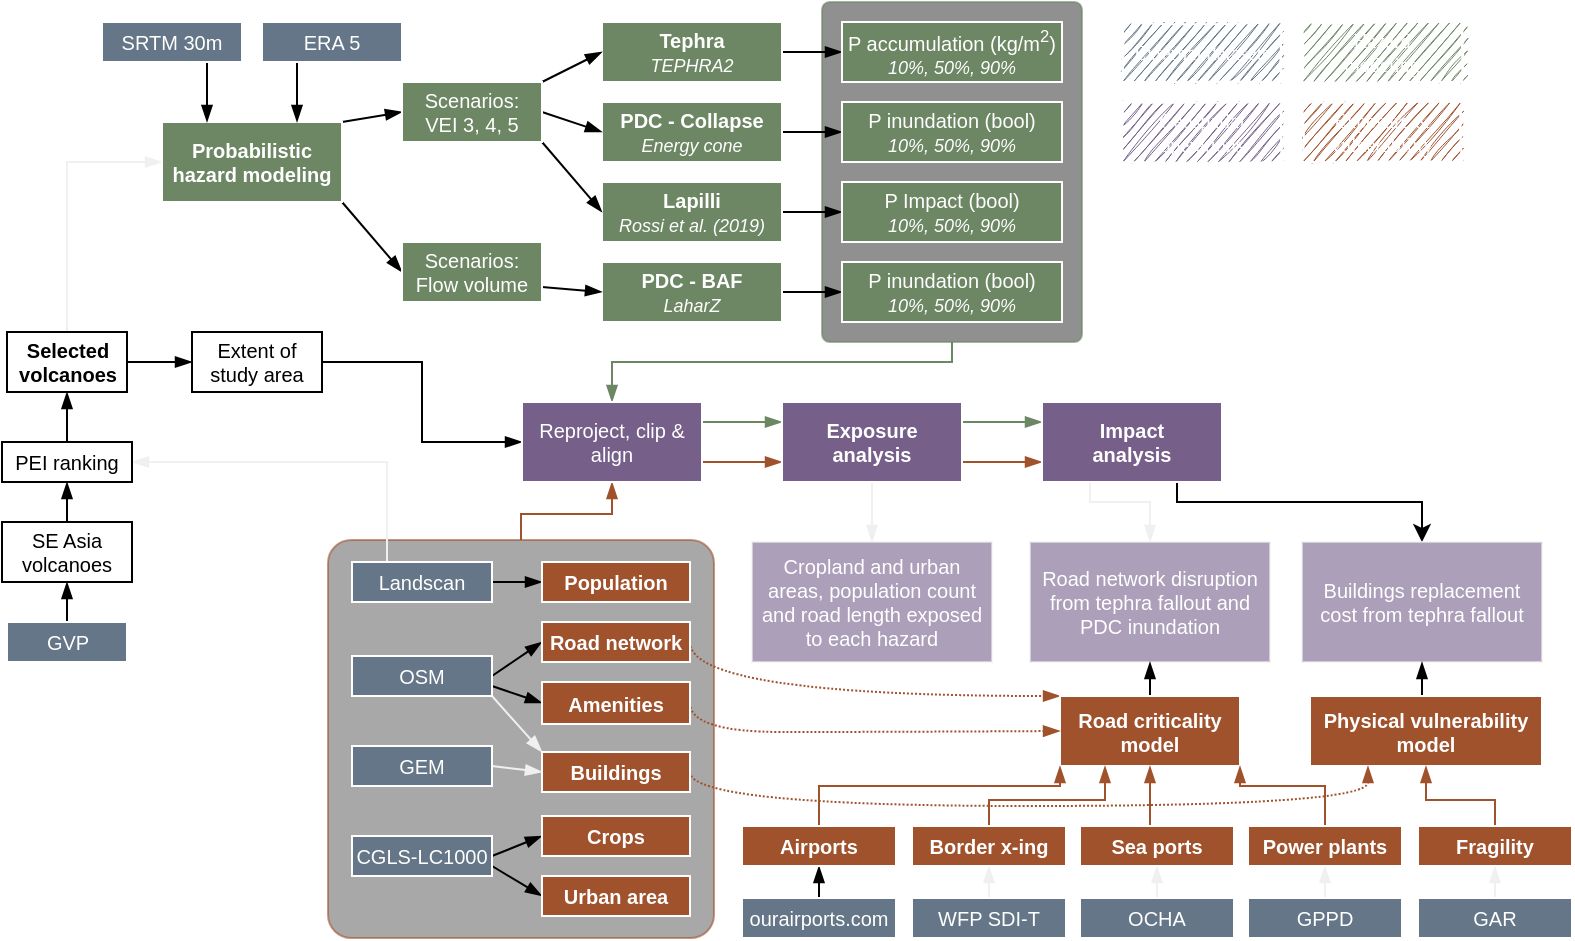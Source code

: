 <mxfile>
    <diagram id="a_LjDYhtA-ulUlTK65He" name="Page-1">
        <mxGraphModel dx="864" dy="680" grid="0" gridSize="10" guides="1" tooltips="1" connect="1" arrows="1" fold="1" page="1" pageScale="1" pageWidth="827" pageHeight="1169" math="0" shadow="0">
            <root>
                <mxCell id="0"/>
                <mxCell id="1" parent="0"/>
                <mxCell id="73" value="" style="edgeStyle=orthogonalEdgeStyle;rounded=0;jumpSize=6;orthogonalLoop=1;jettySize=auto;html=1;startArrow=none;startFill=0;endArrow=blockThin;endFill=1;strokeWidth=1;fontSize=10;strokeColor=#A0522D;" parent="1" source="61" target="39" edge="1">
                    <mxGeometry relative="1" as="geometry">
                        <Array as="points">
                            <mxPoint x="276" y="271"/>
                            <mxPoint x="321" y="271"/>
                        </Array>
                    </mxGeometry>
                </mxCell>
                <mxCell id="61" value="" style="rounded=1;whiteSpace=wrap;html=1;shadow=0;strokeWidth=1;fontSize=10;opacity=60;arcSize=6;fillColor=#6E6E6E;strokeColor=#A0522D;" parent="1" vertex="1">
                    <mxGeometry x="179" y="284" width="193" height="199" as="geometry"/>
                </mxCell>
                <mxCell id="72" style="edgeStyle=orthogonalEdgeStyle;rounded=0;jumpSize=6;orthogonalLoop=1;jettySize=auto;html=1;exitX=0.5;exitY=1;exitDx=0;exitDy=0;entryX=0.5;entryY=0;entryDx=0;entryDy=0;startArrow=none;startFill=0;endArrow=blockThin;endFill=1;strokeWidth=1;fontSize=10;strokeColor=#6D8764;" parent="1" source="60" target="39" edge="1">
                    <mxGeometry relative="1" as="geometry">
                        <Array as="points">
                            <mxPoint x="491" y="195"/>
                            <mxPoint x="321" y="195"/>
                        </Array>
                    </mxGeometry>
                </mxCell>
                <mxCell id="60" value="" style="rounded=1;whiteSpace=wrap;html=1;shadow=0;strokeWidth=1;fontSize=10;opacity=60;arcSize=3;fillColor=#474747;strokeColor=#6D8764;" parent="1" vertex="1">
                    <mxGeometry x="426" y="15" width="130" height="170" as="geometry"/>
                </mxCell>
                <mxCell id="40" style="edgeStyle=none;rounded=0;orthogonalLoop=1;jettySize=auto;html=1;exitX=1;exitY=0.5;exitDx=0;exitDy=0;endArrow=blockThin;endFill=1;fontSize=10;" parent="1" source="3" target="31" edge="1">
                    <mxGeometry relative="1" as="geometry"/>
                </mxCell>
                <mxCell id="88" style="edgeStyle=orthogonalEdgeStyle;rounded=0;jumpSize=4;orthogonalLoop=1;jettySize=auto;html=1;exitX=0.5;exitY=0;exitDx=0;exitDy=0;entryX=0;entryY=0.5;entryDx=0;entryDy=0;startArrow=none;startFill=0;endArrow=blockThin;endFill=1;strokeColor=#F0F0F0;strokeWidth=1;fontSize=10;" parent="1" source="3" target="4" edge="1">
                    <mxGeometry relative="1" as="geometry"/>
                </mxCell>
                <mxCell id="3" value="Selected&lt;br&gt;volcanoes" style="rounded=0;whiteSpace=wrap;html=1;fontSize=10;fontStyle=1" parent="1" vertex="1">
                    <mxGeometry x="18.5" y="180" width="60" height="30" as="geometry"/>
                </mxCell>
                <mxCell id="18" style="rounded=0;orthogonalLoop=1;jettySize=auto;html=1;exitX=1;exitY=0;exitDx=0;exitDy=0;entryX=0;entryY=0.5;entryDx=0;entryDy=0;fontSize=10;endArrow=blockThin;endFill=1;" parent="1" source="4" target="11" edge="1">
                    <mxGeometry relative="1" as="geometry"/>
                </mxCell>
                <mxCell id="19" style="rounded=0;orthogonalLoop=1;jettySize=auto;html=1;exitX=1;exitY=1;exitDx=0;exitDy=0;entryX=0;entryY=0.5;entryDx=0;entryDy=0;fontSize=10;endArrow=blockThin;endFill=1;" parent="1" source="4" target="12" edge="1">
                    <mxGeometry relative="1" as="geometry"/>
                </mxCell>
                <mxCell id="4" value="Probabilistic hazard modeling" style="rounded=0;whiteSpace=wrap;html=1;fontSize=10;fillColor=#6d8764;fontColor=#ffffff;strokeColor=#FFFFFF;fontStyle=1" parent="1" vertex="1">
                    <mxGeometry x="96" y="75" width="90" height="40" as="geometry"/>
                </mxCell>
                <mxCell id="24" style="edgeStyle=none;rounded=0;orthogonalLoop=1;jettySize=auto;html=1;exitX=1;exitY=0.5;exitDx=0;exitDy=0;entryX=0;entryY=0.5;entryDx=0;entryDy=0;endArrow=blockThin;endFill=1;fontSize=10;" parent="1" source="7" target="13" edge="1">
                    <mxGeometry relative="1" as="geometry"/>
                </mxCell>
                <mxCell id="7" value="&lt;b&gt;Tephra&lt;/b&gt;&lt;br&gt;&lt;i&gt;&lt;font style=&quot;font-size: 9px&quot;&gt;TEPHRA2&lt;/font&gt;&lt;/i&gt;" style="rounded=0;whiteSpace=wrap;html=1;fontSize=10;fillColor=#6d8764;fontColor=#ffffff;strokeColor=#FFFFFF;" parent="1" vertex="1">
                    <mxGeometry x="316" y="25" width="90" height="30" as="geometry"/>
                </mxCell>
                <mxCell id="68" style="edgeStyle=orthogonalEdgeStyle;rounded=0;jumpSize=6;orthogonalLoop=1;jettySize=auto;html=1;exitX=1;exitY=0.5;exitDx=0;exitDy=0;entryX=0;entryY=0.5;entryDx=0;entryDy=0;startArrow=none;startFill=0;endArrow=blockThin;endFill=1;strokeWidth=1;fontSize=10;" parent="1" source="8" target="64" edge="1">
                    <mxGeometry relative="1" as="geometry"/>
                </mxCell>
                <mxCell id="8" value="&lt;b&gt;PDC - Collapse&lt;/b&gt;&lt;br&gt;&lt;i&gt;&lt;font style=&quot;font-size: 9px&quot;&gt;Energy cone&lt;/font&gt;&lt;/i&gt;" style="rounded=0;whiteSpace=wrap;html=1;fontSize=10;fillColor=#6d8764;fontColor=#ffffff;strokeColor=#FFFFFF;" parent="1" vertex="1">
                    <mxGeometry x="316" y="65" width="90" height="30" as="geometry"/>
                </mxCell>
                <mxCell id="70" style="edgeStyle=orthogonalEdgeStyle;rounded=0;jumpSize=6;orthogonalLoop=1;jettySize=auto;html=1;exitX=1;exitY=0.5;exitDx=0;exitDy=0;entryX=0;entryY=0.5;entryDx=0;entryDy=0;startArrow=none;startFill=0;endArrow=blockThin;endFill=1;strokeWidth=1;fontSize=10;" parent="1" source="9" target="65" edge="1">
                    <mxGeometry relative="1" as="geometry"/>
                </mxCell>
                <mxCell id="9" value="&lt;b&gt;PDC - BAF&lt;/b&gt;&lt;br&gt;&lt;i&gt;&lt;font style=&quot;font-size: 9px&quot;&gt;LaharZ&lt;/font&gt;&lt;/i&gt;" style="rounded=0;whiteSpace=wrap;html=1;fontSize=10;fillColor=#6d8764;fontColor=#ffffff;strokeColor=#FFFFFF;" parent="1" vertex="1">
                    <mxGeometry x="316" y="145" width="90" height="30" as="geometry"/>
                </mxCell>
                <mxCell id="69" style="edgeStyle=orthogonalEdgeStyle;rounded=0;jumpSize=6;orthogonalLoop=1;jettySize=auto;html=1;exitX=1;exitY=0.5;exitDx=0;exitDy=0;entryX=0;entryY=0.5;entryDx=0;entryDy=0;startArrow=none;startFill=0;endArrow=blockThin;endFill=1;strokeWidth=1;fontSize=10;" parent="1" source="10" target="15" edge="1">
                    <mxGeometry relative="1" as="geometry"/>
                </mxCell>
                <mxCell id="10" value="&lt;b&gt;Lapilli&lt;/b&gt;&lt;br&gt;&lt;i&gt;&lt;font style=&quot;font-size: 9px&quot;&gt;Rossi et al. (2019)&lt;/font&gt;&lt;/i&gt;" style="rounded=0;whiteSpace=wrap;html=1;fontSize=10;fillColor=#6d8764;fontColor=#ffffff;strokeColor=#FFFFFF;" parent="1" vertex="1">
                    <mxGeometry x="316" y="105" width="90" height="30" as="geometry"/>
                </mxCell>
                <mxCell id="20" style="rounded=0;orthogonalLoop=1;jettySize=auto;html=1;exitX=1;exitY=0;exitDx=0;exitDy=0;entryX=0;entryY=0.5;entryDx=0;entryDy=0;fontSize=10;endArrow=blockThin;endFill=1;" parent="1" source="11" target="7" edge="1">
                    <mxGeometry relative="1" as="geometry"/>
                </mxCell>
                <mxCell id="21" style="rounded=0;orthogonalLoop=1;jettySize=auto;html=1;exitX=1;exitY=0.5;exitDx=0;exitDy=0;entryX=0;entryY=0.5;entryDx=0;entryDy=0;fontSize=10;endArrow=blockThin;endFill=1;" parent="1" source="11" target="8" edge="1">
                    <mxGeometry relative="1" as="geometry"/>
                </mxCell>
                <mxCell id="22" style="rounded=0;orthogonalLoop=1;jettySize=auto;html=1;exitX=1;exitY=1;exitDx=0;exitDy=0;entryX=0;entryY=0.5;entryDx=0;entryDy=0;fontSize=10;endArrow=blockThin;endFill=1;" parent="1" source="11" target="10" edge="1">
                    <mxGeometry relative="1" as="geometry"/>
                </mxCell>
                <mxCell id="11" value="Scenarios: &lt;br&gt;VEI 3, 4, 5" style="rounded=0;whiteSpace=wrap;html=1;fontSize=10;fillColor=#6d8764;fontColor=#ffffff;strokeColor=#FFFFFF;" parent="1" vertex="1">
                    <mxGeometry x="216" y="55" width="70" height="30" as="geometry"/>
                </mxCell>
                <mxCell id="23" style="rounded=0;orthogonalLoop=1;jettySize=auto;html=1;exitX=1;exitY=0.75;exitDx=0;exitDy=0;entryX=0;entryY=0.5;entryDx=0;entryDy=0;fontSize=10;endArrow=blockThin;endFill=1;" parent="1" source="12" target="9" edge="1">
                    <mxGeometry relative="1" as="geometry"/>
                </mxCell>
                <mxCell id="12" value="Scenarios: Flow volume" style="rounded=0;whiteSpace=wrap;html=1;fontSize=10;fillColor=#6d8764;fontColor=#ffffff;strokeColor=#FFFFFF;" parent="1" vertex="1">
                    <mxGeometry x="216" y="135" width="70" height="30" as="geometry"/>
                </mxCell>
                <mxCell id="13" value="P accumulation (kg/m&lt;sup&gt;2&lt;/sup&gt;)&lt;br&gt;&lt;i&gt;&lt;font style=&quot;font-size: 9px&quot;&gt;10%, 50%, 90%&lt;/font&gt;&lt;/i&gt;" style="rounded=0;whiteSpace=wrap;html=1;fontSize=10;fillColor=#6d8764;fontColor=#ffffff;strokeColor=#FFFFFF;" parent="1" vertex="1">
                    <mxGeometry x="436" y="25" width="110" height="30" as="geometry"/>
                </mxCell>
                <mxCell id="15" value="P Impact (bool)&lt;br&gt;&lt;i&gt;&lt;font style=&quot;font-size: 9px&quot;&gt;10%, 50%, 90%&lt;/font&gt;&lt;/i&gt;" style="rounded=0;whiteSpace=wrap;html=1;fontSize=10;fillColor=#6d8764;fontColor=#ffffff;strokeColor=#FFFFFF;" parent="1" vertex="1">
                    <mxGeometry x="436" y="105" width="110" height="30" as="geometry"/>
                </mxCell>
                <mxCell id="71" style="rounded=0;jumpSize=6;orthogonalLoop=1;jettySize=auto;html=1;exitX=1;exitY=0.5;exitDx=0;exitDy=0;entryX=0;entryY=0.5;entryDx=0;entryDy=0;startArrow=none;startFill=0;endArrow=blockThin;endFill=1;strokeWidth=1;fontSize=10;edgeStyle=orthogonalEdgeStyle;" parent="1" source="31" target="39" edge="1">
                    <mxGeometry relative="1" as="geometry"/>
                </mxCell>
                <mxCell id="31" value="Extent of study area" style="rounded=0;whiteSpace=wrap;html=1;fontSize=10;" parent="1" vertex="1">
                    <mxGeometry x="111" y="180" width="65" height="30" as="geometry"/>
                </mxCell>
                <mxCell id="47" style="edgeStyle=none;rounded=0;orthogonalLoop=1;jettySize=auto;html=1;exitX=1;exitY=0.5;exitDx=0;exitDy=0;entryX=0;entryY=0.5;entryDx=0;entryDy=0;endArrow=blockThin;endFill=1;fontSize=10;" parent="1" source="32" target="38" edge="1">
                    <mxGeometry relative="1" as="geometry"/>
                </mxCell>
                <mxCell id="82" style="edgeStyle=orthogonalEdgeStyle;rounded=0;jumpSize=4;orthogonalLoop=1;jettySize=auto;html=1;exitX=0.25;exitY=0;exitDx=0;exitDy=0;entryX=1;entryY=0.5;entryDx=0;entryDy=0;startArrow=none;startFill=0;endArrow=blockThin;endFill=1;strokeWidth=1;fontSize=10;strokeColor=#F0F0F0;" parent="1" source="32" target="57" edge="1">
                    <mxGeometry relative="1" as="geometry">
                        <Array as="points">
                            <mxPoint x="209" y="245"/>
                        </Array>
                    </mxGeometry>
                </mxCell>
                <mxCell id="32" value="Landscan" style="rounded=0;whiteSpace=wrap;html=1;fontSize=10;fillColor=#647687;fontColor=#ffffff;strokeColor=#FFFFFF;" parent="1" vertex="1">
                    <mxGeometry x="191" y="295" width="70" height="20" as="geometry"/>
                </mxCell>
                <mxCell id="48" style="edgeStyle=none;rounded=0;orthogonalLoop=1;jettySize=auto;html=1;exitX=1;exitY=0.5;exitDx=0;exitDy=0;entryX=0;entryY=0.5;entryDx=0;entryDy=0;endArrow=blockThin;endFill=1;fontSize=10;" parent="1" source="33" target="36" edge="1">
                    <mxGeometry relative="1" as="geometry"/>
                </mxCell>
                <mxCell id="49" style="edgeStyle=none;rounded=0;orthogonalLoop=1;jettySize=auto;html=1;exitX=1;exitY=0.75;exitDx=0;exitDy=0;entryX=0;entryY=0.5;entryDx=0;entryDy=0;endArrow=blockThin;endFill=1;fontSize=10;" parent="1" source="33" target="37" edge="1">
                    <mxGeometry relative="1" as="geometry"/>
                </mxCell>
                <mxCell id="33" value="CGLS-LC1000" style="rounded=0;whiteSpace=wrap;html=1;fontSize=10;fillColor=#647687;fontColor=#ffffff;strokeColor=#FFFFFF;" parent="1" vertex="1">
                    <mxGeometry x="191" y="432" width="70" height="20" as="geometry"/>
                </mxCell>
                <mxCell id="50" style="edgeStyle=none;rounded=0;orthogonalLoop=1;jettySize=auto;html=1;exitX=1;exitY=0.5;exitDx=0;exitDy=0;entryX=0;entryY=0.5;entryDx=0;entryDy=0;endArrow=blockThin;endFill=1;fontSize=10;" parent="1" source="34" target="35" edge="1">
                    <mxGeometry relative="1" as="geometry"/>
                </mxCell>
                <mxCell id="107" style="rounded=0;orthogonalLoop=1;jettySize=auto;html=1;exitX=1;exitY=0.75;exitDx=0;exitDy=0;entryX=0;entryY=0.5;entryDx=0;entryDy=0;endArrow=blockThin;endFill=1;" parent="1" source="34" target="105" edge="1">
                    <mxGeometry relative="1" as="geometry"/>
                </mxCell>
                <mxCell id="108" style="edgeStyle=none;rounded=0;orthogonalLoop=1;jettySize=auto;html=1;exitX=1;exitY=1;exitDx=0;exitDy=0;entryX=0;entryY=0;entryDx=0;entryDy=0;endArrow=blockThin;endFill=1;strokeColor=#f0f0f0;" parent="1" source="34" target="106" edge="1">
                    <mxGeometry relative="1" as="geometry"/>
                </mxCell>
                <mxCell id="34" value="OSM" style="rounded=0;whiteSpace=wrap;html=1;fontSize=10;fillColor=#647687;fontColor=#ffffff;strokeColor=#FFFFFF;" parent="1" vertex="1">
                    <mxGeometry x="191" y="342" width="70" height="20" as="geometry"/>
                </mxCell>
                <mxCell id="142" style="edgeStyle=orthogonalEdgeStyle;rounded=0;orthogonalLoop=1;jettySize=auto;html=1;exitX=1;exitY=0.5;exitDx=0;exitDy=0;entryX=0;entryY=0;entryDx=0;entryDy=0;dashed=1;dashPattern=1 1;endArrow=blockThin;endFill=1;strokeColor=#A0522D;curved=1;" parent="1" source="35" target="91" edge="1">
                    <mxGeometry relative="1" as="geometry">
                        <Array as="points">
                            <mxPoint x="360" y="362"/>
                        </Array>
                    </mxGeometry>
                </mxCell>
                <mxCell id="35" value="Road network" style="rounded=0;whiteSpace=wrap;html=1;fontSize=10;fillColor=#a0522d;fontColor=#ffffff;strokeColor=#FFFFFF;fontStyle=1" parent="1" vertex="1">
                    <mxGeometry x="286" y="325" width="74" height="20" as="geometry"/>
                </mxCell>
                <mxCell id="36" value="Crops" style="rounded=0;whiteSpace=wrap;html=1;fontSize=10;fillColor=#a0522d;fontColor=#ffffff;strokeColor=#FFFFFF;fontStyle=1" parent="1" vertex="1">
                    <mxGeometry x="286" y="422" width="74" height="20" as="geometry"/>
                </mxCell>
                <mxCell id="37" value="Urban area" style="rounded=0;whiteSpace=wrap;html=1;fontSize=10;fillColor=#a0522d;fontColor=#ffffff;strokeColor=#FFFFFF;fontStyle=1" parent="1" vertex="1">
                    <mxGeometry x="286" y="452" width="74" height="20" as="geometry"/>
                </mxCell>
                <mxCell id="38" value="Population" style="rounded=0;whiteSpace=wrap;html=1;fontSize=10;fillColor=#a0522d;fontColor=#ffffff;strokeColor=#FFFFFF;fontStyle=1" parent="1" vertex="1">
                    <mxGeometry x="286" y="295" width="74" height="20" as="geometry"/>
                </mxCell>
                <mxCell id="100" style="edgeStyle=orthogonalEdgeStyle;rounded=0;orthogonalLoop=1;jettySize=auto;html=1;exitX=1;exitY=0.25;exitDx=0;exitDy=0;entryX=0;entryY=0.25;entryDx=0;entryDy=0;endArrow=blockThin;endFill=1;strokeColor=#6D8764;" parent="1" source="39" target="55" edge="1">
                    <mxGeometry relative="1" as="geometry"/>
                </mxCell>
                <mxCell id="101" style="edgeStyle=orthogonalEdgeStyle;rounded=0;orthogonalLoop=1;jettySize=auto;html=1;exitX=1;exitY=0.75;exitDx=0;exitDy=0;entryX=0;entryY=0.75;entryDx=0;entryDy=0;endArrow=blockThin;endFill=1;strokeColor=#A0522D;" parent="1" source="39" target="55" edge="1">
                    <mxGeometry relative="1" as="geometry"/>
                </mxCell>
                <mxCell id="39" value="Reproject, clip &amp;amp; align" style="rounded=0;whiteSpace=wrap;html=1;fontSize=10;fillColor=#76608a;fontColor=#ffffff;strokeColor=#FFFFFF;" parent="1" vertex="1">
                    <mxGeometry x="276" y="215" width="90" height="40" as="geometry"/>
                </mxCell>
                <mxCell id="75" style="edgeStyle=orthogonalEdgeStyle;rounded=0;jumpSize=6;orthogonalLoop=1;jettySize=auto;html=1;exitX=0.5;exitY=1;exitDx=0;exitDy=0;entryX=0.75;entryY=0;entryDx=0;entryDy=0;startArrow=none;startFill=0;endArrow=blockThin;endFill=1;strokeWidth=1;fontSize=10;" parent="1" source="41" target="4" edge="1">
                    <mxGeometry relative="1" as="geometry"/>
                </mxCell>
                <mxCell id="41" value="ERA 5" style="rounded=0;whiteSpace=wrap;html=1;fontSize=10;fillColor=#647687;fontColor=#ffffff;strokeColor=#FFFFFF;" parent="1" vertex="1">
                    <mxGeometry x="146" y="25" width="70" height="20" as="geometry"/>
                </mxCell>
                <mxCell id="74" style="edgeStyle=orthogonalEdgeStyle;rounded=0;jumpSize=6;orthogonalLoop=1;jettySize=auto;html=1;exitX=0.5;exitY=1;exitDx=0;exitDy=0;entryX=0.25;entryY=0;entryDx=0;entryDy=0;startArrow=none;startFill=0;endArrow=blockThin;endFill=1;strokeWidth=1;fontSize=10;" parent="1" source="42" target="4" edge="1">
                    <mxGeometry relative="1" as="geometry"/>
                </mxCell>
                <mxCell id="42" value="SRTM 30m" style="rounded=0;whiteSpace=wrap;html=1;fontSize=10;fillColor=#647687;fontColor=#ffffff;strokeColor=#FFFFFF;" parent="1" vertex="1">
                    <mxGeometry x="66" y="25" width="70" height="20" as="geometry"/>
                </mxCell>
                <mxCell id="86" style="edgeStyle=orthogonalEdgeStyle;rounded=0;jumpSize=4;orthogonalLoop=1;jettySize=auto;html=1;exitX=0.5;exitY=1;exitDx=0;exitDy=0;entryX=0.5;entryY=0;entryDx=0;entryDy=0;startArrow=none;startFill=0;endArrow=blockThin;endFill=1;strokeColor=#F0F0F0;strokeWidth=1;fontSize=10;" parent="1" source="55" target="84" edge="1">
                    <mxGeometry relative="1" as="geometry">
                        <Array as="points">
                            <mxPoint x="451" y="275"/>
                            <mxPoint x="451" y="275"/>
                        </Array>
                    </mxGeometry>
                </mxCell>
                <mxCell id="102" style="edgeStyle=orthogonalEdgeStyle;rounded=0;orthogonalLoop=1;jettySize=auto;html=1;exitX=1;exitY=0.25;exitDx=0;exitDy=0;entryX=0;entryY=0.25;entryDx=0;entryDy=0;endArrow=blockThin;endFill=1;strokeColor=#6D8764;" parent="1" source="55" target="80" edge="1">
                    <mxGeometry relative="1" as="geometry"/>
                </mxCell>
                <mxCell id="103" style="edgeStyle=orthogonalEdgeStyle;rounded=0;orthogonalLoop=1;jettySize=auto;html=1;exitX=1;exitY=0.75;exitDx=0;exitDy=0;entryX=0;entryY=0.75;entryDx=0;entryDy=0;endArrow=blockThin;endFill=1;strokeColor=#A0522D;" parent="1" source="55" target="80" edge="1">
                    <mxGeometry relative="1" as="geometry"/>
                </mxCell>
                <mxCell id="55" value="Exposure &lt;br&gt;analysis" style="rounded=0;whiteSpace=wrap;html=1;fontSize=10;fillColor=#76608a;fontColor=#ffffff;strokeColor=#FFFFFF;fontStyle=1" parent="1" vertex="1">
                    <mxGeometry x="406" y="215" width="90" height="40" as="geometry"/>
                </mxCell>
                <mxCell id="58" style="edgeStyle=none;rounded=0;orthogonalLoop=1;jettySize=auto;html=1;exitX=0.5;exitY=0;exitDx=0;exitDy=0;entryX=0.5;entryY=1;entryDx=0;entryDy=0;endArrow=blockThin;endFill=1;fontSize=10;" parent="1" source="56" target="57" edge="1">
                    <mxGeometry relative="1" as="geometry"/>
                </mxCell>
                <mxCell id="56" value="SE Asia &lt;br&gt;volcanoes" style="rounded=0;whiteSpace=wrap;html=1;fontSize=10;" parent="1" vertex="1">
                    <mxGeometry x="16" y="275" width="65" height="30" as="geometry"/>
                </mxCell>
                <mxCell id="59" style="edgeStyle=none;rounded=0;orthogonalLoop=1;jettySize=auto;html=1;exitX=0.5;exitY=0;exitDx=0;exitDy=0;entryX=0.5;entryY=1;entryDx=0;entryDy=0;endArrow=blockThin;endFill=1;fontSize=10;" parent="1" source="57" target="3" edge="1">
                    <mxGeometry relative="1" as="geometry"/>
                </mxCell>
                <mxCell id="57" value="PEI ranking" style="rounded=0;whiteSpace=wrap;html=1;fontSize=10;" parent="1" vertex="1">
                    <mxGeometry x="16" y="235" width="65" height="20" as="geometry"/>
                </mxCell>
                <mxCell id="64" value="P inundation (bool)&lt;br&gt;&lt;i&gt;&lt;font style=&quot;font-size: 9px&quot;&gt;10%, 50%, 90%&lt;/font&gt;&lt;/i&gt;" style="rounded=0;whiteSpace=wrap;html=1;fontSize=10;fillColor=#6d8764;fontColor=#ffffff;strokeColor=#FFFFFF;" parent="1" vertex="1">
                    <mxGeometry x="436" y="65" width="110" height="30" as="geometry"/>
                </mxCell>
                <mxCell id="65" value="P inundation (bool)&lt;br&gt;&lt;i&gt;&lt;font style=&quot;font-size: 9px&quot;&gt;10%, 50%, 90%&lt;/font&gt;&lt;/i&gt;" style="rounded=0;whiteSpace=wrap;html=1;fontSize=10;fillColor=#6d8764;fontColor=#ffffff;strokeColor=#FFFFFF;" parent="1" vertex="1">
                    <mxGeometry x="436" y="145" width="110" height="30" as="geometry"/>
                </mxCell>
                <mxCell id="77" style="edgeStyle=orthogonalEdgeStyle;rounded=0;jumpSize=6;orthogonalLoop=1;jettySize=auto;html=1;exitX=0.5;exitY=0;exitDx=0;exitDy=0;entryX=0.5;entryY=1;entryDx=0;entryDy=0;startArrow=none;startFill=0;endArrow=blockThin;endFill=1;strokeWidth=1;fontSize=10;" parent="1" source="76" target="56" edge="1">
                    <mxGeometry relative="1" as="geometry"/>
                </mxCell>
                <mxCell id="76" value="GVP" style="rounded=0;whiteSpace=wrap;html=1;fontSize=10;fillColor=#647687;fontColor=#ffffff;strokeColor=#FFFFFF;" parent="1" vertex="1">
                    <mxGeometry x="18.5" y="325" width="60" height="20" as="geometry"/>
                </mxCell>
                <mxCell id="87" style="edgeStyle=orthogonalEdgeStyle;rounded=0;jumpSize=4;orthogonalLoop=1;jettySize=auto;html=1;exitX=0.5;exitY=1;exitDx=0;exitDy=0;entryX=0.5;entryY=0;entryDx=0;entryDy=0;startArrow=none;startFill=0;endArrow=blockThin;endFill=1;strokeColor=#F0F0F0;strokeWidth=1;fontSize=10;" parent="1" source="80" target="85" edge="1">
                    <mxGeometry relative="1" as="geometry">
                        <Array as="points">
                            <mxPoint x="560" y="255"/>
                            <mxPoint x="560" y="265"/>
                            <mxPoint x="590" y="265"/>
                        </Array>
                    </mxGeometry>
                </mxCell>
                <mxCell id="97" style="edgeStyle=orthogonalEdgeStyle;rounded=0;orthogonalLoop=1;jettySize=auto;html=1;exitX=0.75;exitY=1;exitDx=0;exitDy=0;entryX=0.5;entryY=0;entryDx=0;entryDy=0;" parent="1" source="80" target="96" edge="1">
                    <mxGeometry relative="1" as="geometry">
                        <Array as="points">
                            <mxPoint x="604" y="265"/>
                            <mxPoint x="726" y="265"/>
                        </Array>
                    </mxGeometry>
                </mxCell>
                <mxCell id="80" value="&lt;b&gt;Impact&lt;br&gt;analysis&lt;/b&gt;" style="rounded=0;whiteSpace=wrap;html=1;fontSize=10;fillColor=#76608a;fontColor=#ffffff;strokeColor=#FFFFFF;" parent="1" vertex="1">
                    <mxGeometry x="536" y="215" width="90" height="40" as="geometry"/>
                </mxCell>
                <mxCell id="84" value="&lt;span style=&quot;color: rgb(255, 255, 255);&quot;&gt;Cropland and urban areas, population count and road length exposed to each hazard&lt;/span&gt;" style="rounded=0;whiteSpace=wrap;html=1;shadow=0;strokeWidth=1;fillColor=#76608a;fontSize=10;fontColor=#ffffff;strokeColor=#F0F0F0;align=center;opacity=60;" parent="1" vertex="1">
                    <mxGeometry x="391" y="285" width="120" height="60" as="geometry"/>
                </mxCell>
                <mxCell id="85" value="&lt;span style=&quot;color: rgb(255 , 255 , 255)&quot;&gt;Road network disruption from tephra fallout and PDC inundation&lt;/span&gt;" style="rounded=0;whiteSpace=wrap;html=1;shadow=0;strokeWidth=1;fillColor=#76608a;fontSize=10;fontColor=#ffffff;strokeColor=#F0F0F0;align=center;opacity=60;" parent="1" vertex="1">
                    <mxGeometry x="530" y="285" width="120" height="60" as="geometry"/>
                </mxCell>
                <mxCell id="89" value="External datasets" style="rounded=0;whiteSpace=wrap;html=1;fontSize=10;fillColor=#647687;fontColor=#ffffff;strokeColor=#FFFFFF;sketch=1;fontFamily=Comic Sans MS;" parent="1" vertex="1">
                    <mxGeometry x="576" y="25" width="80" height="30" as="geometry"/>
                </mxCell>
                <mxCell id="90" value="Hazard &lt;br&gt;modeling" style="rounded=0;whiteSpace=wrap;html=1;fontSize=10;fontColor=#ffffff;strokeColor=#FFFFFF;sketch=1;fontFamily=Comic Sans MS;fillColor=#6D8764;" parent="1" vertex="1">
                    <mxGeometry x="666" y="25" width="80" height="30" as="geometry"/>
                </mxCell>
                <mxCell id="95" style="edgeStyle=orthogonalEdgeStyle;rounded=0;orthogonalLoop=1;jettySize=auto;html=1;exitX=0.5;exitY=0;exitDx=0;exitDy=0;entryX=0.5;entryY=1;entryDx=0;entryDy=0;endArrow=blockThin;endFill=1;" parent="1" source="91" target="85" edge="1">
                    <mxGeometry relative="1" as="geometry"/>
                </mxCell>
                <mxCell id="91" value="Road criticality&lt;br&gt;model" style="rounded=0;whiteSpace=wrap;html=1;fontSize=10;fillColor=#a0522d;fontColor=#ffffff;strokeColor=#FFFFFF;fontStyle=1" parent="1" vertex="1">
                    <mxGeometry x="545" y="362" width="90" height="35" as="geometry"/>
                </mxCell>
                <mxCell id="93" value="Geospatial operations" style="rounded=0;whiteSpace=wrap;html=1;fontSize=10;fontColor=#ffffff;strokeColor=#FFFFFF;sketch=1;fontFamily=Comic Sans MS;fillColor=#76608A;" parent="1" vertex="1">
                    <mxGeometry x="576" y="65" width="80" height="30" as="geometry"/>
                </mxCell>
                <mxCell id="94" value="Exposure &amp;amp; vulnerability" style="rounded=0;whiteSpace=wrap;html=1;fontSize=10;fontColor=#ffffff;strokeColor=#FFFFFF;sketch=1;fontFamily=Comic Sans MS;fillColor=#A0522D;" parent="1" vertex="1">
                    <mxGeometry x="666" y="65" width="80" height="30" as="geometry"/>
                </mxCell>
                <mxCell id="96" value="&lt;span style=&quot;color: rgb(255 , 255 , 255)&quot;&gt;Buildings replacement cost from tephra fallout&lt;/span&gt;" style="rounded=0;whiteSpace=wrap;html=1;shadow=0;strokeWidth=1;fillColor=#76608a;fontSize=10;fontColor=#ffffff;strokeColor=#F0F0F0;align=center;opacity=60;" parent="1" vertex="1">
                    <mxGeometry x="666" y="285" width="120" height="60" as="geometry"/>
                </mxCell>
                <mxCell id="99" style="edgeStyle=orthogonalEdgeStyle;rounded=0;orthogonalLoop=1;jettySize=auto;html=1;exitX=0.5;exitY=0;exitDx=0;exitDy=0;entryX=0.5;entryY=1;entryDx=0;entryDy=0;endArrow=blockThin;endFill=1;" parent="1" source="98" target="96" edge="1">
                    <mxGeometry relative="1" as="geometry"/>
                </mxCell>
                <mxCell id="98" value="Physical vulnerability model" style="rounded=0;whiteSpace=wrap;html=1;fontSize=10;fillColor=#a0522d;fontColor=#ffffff;strokeColor=#FFFFFF;fontStyle=1" parent="1" vertex="1">
                    <mxGeometry x="670" y="362" width="116" height="35" as="geometry"/>
                </mxCell>
                <mxCell id="143" style="edgeStyle=orthogonalEdgeStyle;rounded=0;orthogonalLoop=1;jettySize=auto;html=1;exitX=1;exitY=0.5;exitDx=0;exitDy=0;entryX=0;entryY=0.5;entryDx=0;entryDy=0;dashed=1;dashPattern=1 1;endArrow=blockThin;endFill=1;strokeColor=#A0522D;curved=1;" parent="1" source="105" target="91" edge="1">
                    <mxGeometry relative="1" as="geometry">
                        <Array as="points">
                            <mxPoint x="360" y="380"/>
                            <mxPoint x="453" y="380"/>
                        </Array>
                    </mxGeometry>
                </mxCell>
                <mxCell id="105" value="Amenities" style="rounded=0;whiteSpace=wrap;html=1;fontSize=10;fillColor=#a0522d;fontColor=#ffffff;strokeColor=#FFFFFF;fontStyle=1" parent="1" vertex="1">
                    <mxGeometry x="286" y="355" width="74" height="21" as="geometry"/>
                </mxCell>
                <mxCell id="144" style="edgeStyle=orthogonalEdgeStyle;rounded=0;orthogonalLoop=1;jettySize=auto;html=1;exitX=1;exitY=0.5;exitDx=0;exitDy=0;entryX=0.25;entryY=1;entryDx=0;entryDy=0;dashed=1;dashPattern=1 1;endArrow=blockThin;endFill=1;strokeColor=#A0522D;curved=1;" parent="1" source="106" target="98" edge="1">
                    <mxGeometry relative="1" as="geometry">
                        <Array as="points">
                            <mxPoint x="360" y="417"/>
                            <mxPoint x="699" y="417"/>
                        </Array>
                    </mxGeometry>
                </mxCell>
                <mxCell id="106" value="Buildings" style="rounded=0;whiteSpace=wrap;html=1;fontSize=10;fillColor=#a0522d;fontColor=#ffffff;strokeColor=#FFFFFF;fontStyle=1" parent="1" vertex="1">
                    <mxGeometry x="286" y="390" width="74" height="20" as="geometry"/>
                </mxCell>
                <mxCell id="110" style="edgeStyle=none;rounded=0;orthogonalLoop=1;jettySize=auto;html=1;exitX=1;exitY=0.5;exitDx=0;exitDy=0;entryX=0;entryY=0.5;entryDx=0;entryDy=0;endArrow=blockThin;endFill=1;strokeColor=#f0f0f0;" parent="1" source="109" target="106" edge="1">
                    <mxGeometry relative="1" as="geometry"/>
                </mxCell>
                <mxCell id="109" value="GEM" style="rounded=0;whiteSpace=wrap;html=1;fontSize=10;fillColor=#647687;fontColor=#ffffff;strokeColor=#FFFFFF;" parent="1" vertex="1">
                    <mxGeometry x="191" y="387" width="70" height="20" as="geometry"/>
                </mxCell>
                <mxCell id="120" style="edgeStyle=orthogonalEdgeStyle;rounded=0;orthogonalLoop=1;jettySize=auto;html=1;exitX=0.5;exitY=0;exitDx=0;exitDy=0;entryX=0.5;entryY=1;entryDx=0;entryDy=0;endArrow=blockThin;endFill=1;" parent="1" source="112" target="115" edge="1">
                    <mxGeometry relative="1" as="geometry"/>
                </mxCell>
                <mxCell id="112" value="ourairports.com" style="rounded=0;whiteSpace=wrap;html=1;fontSize=10;fillColor=#647687;fontColor=#ffffff;strokeColor=#FFFFFF;" parent="1" vertex="1">
                    <mxGeometry x="386" y="463" width="77" height="20" as="geometry"/>
                </mxCell>
                <mxCell id="121" style="edgeStyle=orthogonalEdgeStyle;rounded=0;orthogonalLoop=1;jettySize=auto;html=1;exitX=0.5;exitY=0;exitDx=0;exitDy=0;entryX=0.5;entryY=1;entryDx=0;entryDy=0;endArrow=blockThin;endFill=1;strokeColor=#f0f0f0;" parent="1" source="113" target="117" edge="1">
                    <mxGeometry relative="1" as="geometry"/>
                </mxCell>
                <mxCell id="113" value="WFP SDI-T" style="rounded=0;whiteSpace=wrap;html=1;fontSize=10;fillColor=#647687;fontColor=#ffffff;strokeColor=#FFFFFF;" parent="1" vertex="1">
                    <mxGeometry x="471" y="463" width="77" height="20" as="geometry"/>
                </mxCell>
                <mxCell id="124" style="edgeStyle=orthogonalEdgeStyle;rounded=0;orthogonalLoop=1;jettySize=auto;html=1;exitX=0.5;exitY=0;exitDx=0;exitDy=0;entryX=0.5;entryY=1;entryDx=0;entryDy=0;endArrow=blockThin;endFill=1;strokeColor=#f0f0f0;" parent="1" source="114" target="118" edge="1">
                    <mxGeometry relative="1" as="geometry"/>
                </mxCell>
                <mxCell id="114" value="OCHA" style="rounded=0;whiteSpace=wrap;html=1;fontSize=10;fillColor=#647687;fontColor=#ffffff;strokeColor=#FFFFFF;" parent="1" vertex="1">
                    <mxGeometry x="555" y="463" width="77" height="20" as="geometry"/>
                </mxCell>
                <mxCell id="137" style="rounded=0;orthogonalLoop=1;jettySize=auto;html=1;exitX=0.5;exitY=0;exitDx=0;exitDy=0;entryX=0;entryY=1;entryDx=0;entryDy=0;endArrow=blockThin;endFill=1;strokeColor=#A0522D;edgeStyle=orthogonalEdgeStyle;" parent="1" source="115" target="91" edge="1">
                    <mxGeometry relative="1" as="geometry">
                        <Array as="points">
                            <mxPoint x="424" y="407"/>
                            <mxPoint x="545" y="407"/>
                        </Array>
                    </mxGeometry>
                </mxCell>
                <mxCell id="115" value="Airports" style="rounded=0;whiteSpace=wrap;html=1;fontSize=10;fillColor=#a0522d;fontColor=#ffffff;strokeColor=#FFFFFF;fontStyle=1" parent="1" vertex="1">
                    <mxGeometry x="386" y="427" width="77" height="20" as="geometry"/>
                </mxCell>
                <mxCell id="125" style="edgeStyle=orthogonalEdgeStyle;rounded=0;orthogonalLoop=1;jettySize=auto;html=1;exitX=0.5;exitY=0;exitDx=0;exitDy=0;entryX=0.5;entryY=1;entryDx=0;entryDy=0;endArrow=blockThin;endFill=1;strokeColor=#f0f0f0;" parent="1" source="116" target="119" edge="1">
                    <mxGeometry relative="1" as="geometry"/>
                </mxCell>
                <mxCell id="116" value="GPPD" style="rounded=0;whiteSpace=wrap;html=1;fontSize=10;fillColor=#647687;fontColor=#ffffff;strokeColor=#FFFFFF;" parent="1" vertex="1">
                    <mxGeometry x="639" y="463" width="77" height="20" as="geometry"/>
                </mxCell>
                <mxCell id="138" style="edgeStyle=orthogonalEdgeStyle;rounded=0;orthogonalLoop=1;jettySize=auto;html=1;exitX=0.5;exitY=0;exitDx=0;exitDy=0;entryX=0.25;entryY=1;entryDx=0;entryDy=0;endArrow=blockThin;endFill=1;strokeColor=#A0522D;" parent="1" source="117" target="91" edge="1">
                    <mxGeometry relative="1" as="geometry">
                        <Array as="points">
                            <mxPoint x="510" y="414"/>
                            <mxPoint x="568" y="414"/>
                        </Array>
                    </mxGeometry>
                </mxCell>
                <mxCell id="117" value="Border x-ing" style="rounded=0;whiteSpace=wrap;html=1;fontSize=10;fillColor=#a0522d;fontColor=#ffffff;strokeColor=#FFFFFF;fontStyle=1" parent="1" vertex="1">
                    <mxGeometry x="471" y="427" width="77" height="20" as="geometry"/>
                </mxCell>
                <mxCell id="139" style="edgeStyle=orthogonalEdgeStyle;rounded=0;orthogonalLoop=1;jettySize=auto;html=1;exitX=0.5;exitY=0;exitDx=0;exitDy=0;entryX=0.5;entryY=1;entryDx=0;entryDy=0;endArrow=blockThin;endFill=1;strokeColor=#A0522D;" parent="1" source="118" target="91" edge="1">
                    <mxGeometry relative="1" as="geometry"/>
                </mxCell>
                <mxCell id="118" value="Sea ports" style="rounded=0;whiteSpace=wrap;html=1;fontSize=10;fillColor=#a0522d;fontColor=#ffffff;strokeColor=#FFFFFF;fontStyle=1" parent="1" vertex="1">
                    <mxGeometry x="555" y="427" width="77" height="20" as="geometry"/>
                </mxCell>
                <mxCell id="140" style="edgeStyle=orthogonalEdgeStyle;rounded=0;orthogonalLoop=1;jettySize=auto;html=1;exitX=0.5;exitY=0;exitDx=0;exitDy=0;entryX=1;entryY=1;entryDx=0;entryDy=0;endArrow=blockThin;endFill=1;strokeColor=#A0522D;" parent="1" source="119" target="91" edge="1">
                    <mxGeometry relative="1" as="geometry"/>
                </mxCell>
                <mxCell id="119" value="Power plants" style="rounded=0;whiteSpace=wrap;html=1;fontSize=10;fillColor=#a0522d;fontColor=#ffffff;strokeColor=#FFFFFF;fontStyle=1" parent="1" vertex="1">
                    <mxGeometry x="639" y="427" width="77" height="20" as="geometry"/>
                </mxCell>
                <mxCell id="134" style="edgeStyle=orthogonalEdgeStyle;rounded=0;orthogonalLoop=1;jettySize=auto;html=1;exitX=0.5;exitY=0;exitDx=0;exitDy=0;entryX=0.5;entryY=1;entryDx=0;entryDy=0;endArrow=blockThin;endFill=1;strokeColor=#f0f0f0;" parent="1" source="135" target="136" edge="1">
                    <mxGeometry relative="1" as="geometry"/>
                </mxCell>
                <mxCell id="135" value="GAR" style="rounded=0;whiteSpace=wrap;html=1;fontSize=10;fillColor=#647687;fontColor=#ffffff;strokeColor=#FFFFFF;" parent="1" vertex="1">
                    <mxGeometry x="724" y="463" width="77" height="20" as="geometry"/>
                </mxCell>
                <mxCell id="141" style="edgeStyle=orthogonalEdgeStyle;rounded=0;orthogonalLoop=1;jettySize=auto;html=1;exitX=0.5;exitY=0;exitDx=0;exitDy=0;entryX=0.5;entryY=1;entryDx=0;entryDy=0;endArrow=blockThin;endFill=1;strokeColor=#A0522D;" parent="1" source="136" target="98" edge="1">
                    <mxGeometry relative="1" as="geometry">
                        <Array as="points">
                            <mxPoint x="762" y="414"/>
                            <mxPoint x="728" y="414"/>
                        </Array>
                    </mxGeometry>
                </mxCell>
                <mxCell id="136" value="Fragility" style="rounded=0;whiteSpace=wrap;html=1;fontSize=10;fillColor=#a0522d;fontColor=#ffffff;strokeColor=#FFFFFF;fontStyle=1" parent="1" vertex="1">
                    <mxGeometry x="724" y="427" width="77" height="20" as="geometry"/>
                </mxCell>
            </root>
        </mxGraphModel>
    </diagram>
</mxfile>